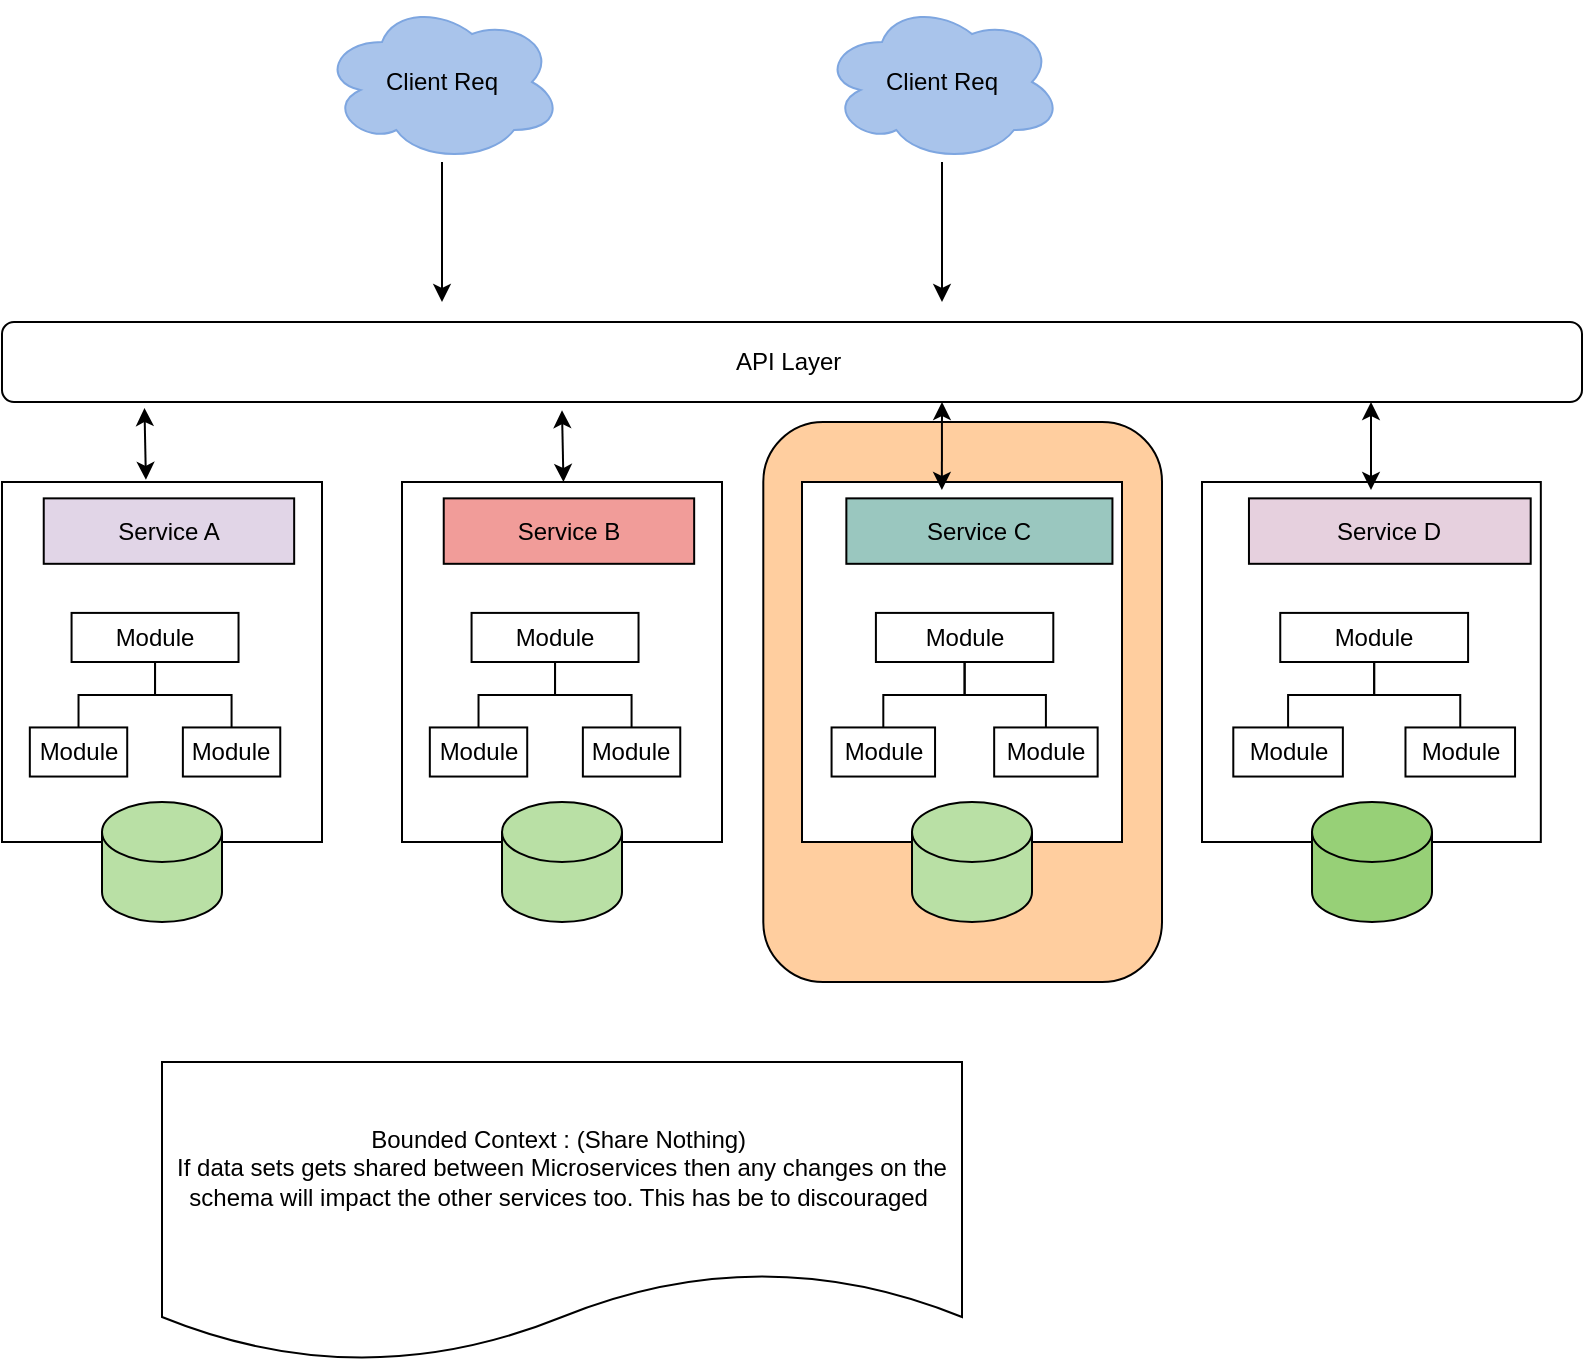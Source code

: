 <mxfile version="22.1.1" type="github">
  <diagram name="Page-1" id="h-Ne3Ox8bphOEvE_lwpQ">
    <mxGraphModel dx="1405" dy="554" grid="1" gridSize="10" guides="1" tooltips="1" connect="1" arrows="1" fold="1" page="1" pageScale="1" pageWidth="850" pageHeight="1100" math="0" shadow="0">
      <root>
        <mxCell id="0" />
        <mxCell id="1" parent="0" />
        <mxCell id="zenfmyOmmmWf0STnrFEn-1" value="API Layer&amp;nbsp;" style="rounded=1;whiteSpace=wrap;html=1;" vertex="1" parent="1">
          <mxGeometry x="40" y="200" width="790" height="40" as="geometry" />
        </mxCell>
        <mxCell id="zenfmyOmmmWf0STnrFEn-4" style="edgeStyle=orthogonalEdgeStyle;rounded=0;orthogonalLoop=1;jettySize=auto;html=1;" edge="1" parent="1" source="zenfmyOmmmWf0STnrFEn-3">
          <mxGeometry relative="1" as="geometry">
            <mxPoint x="260" y="190" as="targetPoint" />
          </mxGeometry>
        </mxCell>
        <mxCell id="zenfmyOmmmWf0STnrFEn-3" value="Client Req" style="ellipse;shape=cloud;whiteSpace=wrap;html=1;fillColor=#A9C4EB;strokeColor=#7EA6E0;" vertex="1" parent="1">
          <mxGeometry x="200" y="40" width="120" height="80" as="geometry" />
        </mxCell>
        <mxCell id="zenfmyOmmmWf0STnrFEn-6" style="edgeStyle=orthogonalEdgeStyle;rounded=0;orthogonalLoop=1;jettySize=auto;html=1;" edge="1" parent="1" source="zenfmyOmmmWf0STnrFEn-5">
          <mxGeometry relative="1" as="geometry">
            <mxPoint x="510" y="190" as="targetPoint" />
          </mxGeometry>
        </mxCell>
        <mxCell id="zenfmyOmmmWf0STnrFEn-5" value="Client Req" style="ellipse;shape=cloud;whiteSpace=wrap;html=1;fillColor=#A9C4EB;strokeColor=#7EA6E0;" vertex="1" parent="1">
          <mxGeometry x="450" y="40" width="120" height="80" as="geometry" />
        </mxCell>
        <mxCell id="zenfmyOmmmWf0STnrFEn-15" value="" style="group" vertex="1" connectable="0" parent="1">
          <mxGeometry x="40" y="280" width="160" height="180" as="geometry" />
        </mxCell>
        <mxCell id="zenfmyOmmmWf0STnrFEn-8" value="" style="rounded=0;whiteSpace=wrap;html=1;" vertex="1" parent="zenfmyOmmmWf0STnrFEn-15">
          <mxGeometry width="160" height="180" as="geometry" />
        </mxCell>
        <mxCell id="zenfmyOmmmWf0STnrFEn-7" value="Service A" style="rounded=0;whiteSpace=wrap;html=1;fillColor=#E1D5E7;" vertex="1" parent="zenfmyOmmmWf0STnrFEn-15">
          <mxGeometry x="20.87" y="8.182" width="125.217" height="32.727" as="geometry" />
        </mxCell>
        <UserObject label="Module" treeRoot="1" id="zenfmyOmmmWf0STnrFEn-12">
          <mxCell style="whiteSpace=wrap;html=1;align=center;treeFolding=1;treeMoving=1;newEdgeStyle={&quot;edgeStyle&quot;:&quot;elbowEdgeStyle&quot;,&quot;startArrow&quot;:&quot;none&quot;,&quot;endArrow&quot;:&quot;none&quot;};" vertex="1" parent="zenfmyOmmmWf0STnrFEn-15">
            <mxGeometry x="34.783" y="65.455" width="83.478" height="24.545" as="geometry" />
          </mxCell>
        </UserObject>
        <mxCell id="zenfmyOmmmWf0STnrFEn-13" value="Module" style="whiteSpace=wrap;html=1;align=center;verticalAlign=middle;treeFolding=1;treeMoving=1;newEdgeStyle={&quot;edgeStyle&quot;:&quot;elbowEdgeStyle&quot;,&quot;startArrow&quot;:&quot;none&quot;,&quot;endArrow&quot;:&quot;none&quot;};" vertex="1" parent="zenfmyOmmmWf0STnrFEn-15">
          <mxGeometry x="13.913" y="122.727" width="48.696" height="24.545" as="geometry" />
        </mxCell>
        <mxCell id="zenfmyOmmmWf0STnrFEn-10" value="" style="edgeStyle=elbowEdgeStyle;elbow=vertical;sourcePerimeterSpacing=0;targetPerimeterSpacing=0;startArrow=none;endArrow=none;rounded=0;curved=0;" edge="1" parent="zenfmyOmmmWf0STnrFEn-15" source="zenfmyOmmmWf0STnrFEn-12" target="zenfmyOmmmWf0STnrFEn-13">
          <mxGeometry relative="1" as="geometry" />
        </mxCell>
        <mxCell id="zenfmyOmmmWf0STnrFEn-14" value="Module" style="whiteSpace=wrap;html=1;align=center;verticalAlign=middle;treeFolding=1;treeMoving=1;newEdgeStyle={&quot;edgeStyle&quot;:&quot;elbowEdgeStyle&quot;,&quot;startArrow&quot;:&quot;none&quot;,&quot;endArrow&quot;:&quot;none&quot;};" vertex="1" parent="zenfmyOmmmWf0STnrFEn-15">
          <mxGeometry x="90.435" y="122.727" width="48.696" height="24.545" as="geometry" />
        </mxCell>
        <mxCell id="zenfmyOmmmWf0STnrFEn-11" value="" style="edgeStyle=elbowEdgeStyle;elbow=vertical;sourcePerimeterSpacing=0;targetPerimeterSpacing=0;startArrow=none;endArrow=none;rounded=0;curved=0;" edge="1" parent="zenfmyOmmmWf0STnrFEn-15" source="zenfmyOmmmWf0STnrFEn-12" target="zenfmyOmmmWf0STnrFEn-14">
          <mxGeometry relative="1" as="geometry" />
        </mxCell>
        <mxCell id="zenfmyOmmmWf0STnrFEn-16" value="" style="group" vertex="1" connectable="0" parent="1">
          <mxGeometry x="240" y="280" width="160" height="180" as="geometry" />
        </mxCell>
        <mxCell id="zenfmyOmmmWf0STnrFEn-17" value="" style="rounded=0;whiteSpace=wrap;html=1;" vertex="1" parent="zenfmyOmmmWf0STnrFEn-16">
          <mxGeometry width="160" height="180" as="geometry" />
        </mxCell>
        <mxCell id="zenfmyOmmmWf0STnrFEn-18" value="Service B" style="rounded=0;whiteSpace=wrap;html=1;fillColor=#F19C99;" vertex="1" parent="zenfmyOmmmWf0STnrFEn-16">
          <mxGeometry x="20.87" y="8.182" width="125.217" height="32.727" as="geometry" />
        </mxCell>
        <UserObject label="Module" treeRoot="1" id="zenfmyOmmmWf0STnrFEn-19">
          <mxCell style="whiteSpace=wrap;html=1;align=center;treeFolding=1;treeMoving=1;newEdgeStyle={&quot;edgeStyle&quot;:&quot;elbowEdgeStyle&quot;,&quot;startArrow&quot;:&quot;none&quot;,&quot;endArrow&quot;:&quot;none&quot;};" vertex="1" parent="zenfmyOmmmWf0STnrFEn-16">
            <mxGeometry x="34.783" y="65.455" width="83.478" height="24.545" as="geometry" />
          </mxCell>
        </UserObject>
        <mxCell id="zenfmyOmmmWf0STnrFEn-20" value="Module" style="whiteSpace=wrap;html=1;align=center;verticalAlign=middle;treeFolding=1;treeMoving=1;newEdgeStyle={&quot;edgeStyle&quot;:&quot;elbowEdgeStyle&quot;,&quot;startArrow&quot;:&quot;none&quot;,&quot;endArrow&quot;:&quot;none&quot;};" vertex="1" parent="zenfmyOmmmWf0STnrFEn-16">
          <mxGeometry x="13.913" y="122.727" width="48.696" height="24.545" as="geometry" />
        </mxCell>
        <mxCell id="zenfmyOmmmWf0STnrFEn-21" value="" style="edgeStyle=elbowEdgeStyle;elbow=vertical;sourcePerimeterSpacing=0;targetPerimeterSpacing=0;startArrow=none;endArrow=none;rounded=0;curved=0;" edge="1" parent="zenfmyOmmmWf0STnrFEn-16" source="zenfmyOmmmWf0STnrFEn-19" target="zenfmyOmmmWf0STnrFEn-20">
          <mxGeometry relative="1" as="geometry" />
        </mxCell>
        <mxCell id="zenfmyOmmmWf0STnrFEn-22" value="Module" style="whiteSpace=wrap;html=1;align=center;verticalAlign=middle;treeFolding=1;treeMoving=1;newEdgeStyle={&quot;edgeStyle&quot;:&quot;elbowEdgeStyle&quot;,&quot;startArrow&quot;:&quot;none&quot;,&quot;endArrow&quot;:&quot;none&quot;};" vertex="1" parent="zenfmyOmmmWf0STnrFEn-16">
          <mxGeometry x="90.435" y="122.727" width="48.696" height="24.545" as="geometry" />
        </mxCell>
        <mxCell id="zenfmyOmmmWf0STnrFEn-23" value="" style="edgeStyle=elbowEdgeStyle;elbow=vertical;sourcePerimeterSpacing=0;targetPerimeterSpacing=0;startArrow=none;endArrow=none;rounded=0;curved=0;" edge="1" parent="zenfmyOmmmWf0STnrFEn-16" source="zenfmyOmmmWf0STnrFEn-19" target="zenfmyOmmmWf0STnrFEn-22">
          <mxGeometry relative="1" as="geometry" />
        </mxCell>
        <mxCell id="zenfmyOmmmWf0STnrFEn-24" value="" style="group" vertex="1" connectable="0" parent="1">
          <mxGeometry x="440" y="280" width="180" height="250" as="geometry" />
        </mxCell>
        <mxCell id="zenfmyOmmmWf0STnrFEn-50" value="" style="rounded=1;whiteSpace=wrap;html=1;fillColor=#FFCE9F;" vertex="1" parent="zenfmyOmmmWf0STnrFEn-24">
          <mxGeometry x="-19.35" y="-30" width="199.35" height="280" as="geometry" />
        </mxCell>
        <mxCell id="zenfmyOmmmWf0STnrFEn-25" value="" style="rounded=0;whiteSpace=wrap;html=1;" vertex="1" parent="zenfmyOmmmWf0STnrFEn-24">
          <mxGeometry width="160" height="180" as="geometry" />
        </mxCell>
        <mxCell id="zenfmyOmmmWf0STnrFEn-26" value="Service C" style="rounded=0;whiteSpace=wrap;html=1;fillColor=#9AC7BF;" vertex="1" parent="zenfmyOmmmWf0STnrFEn-24">
          <mxGeometry x="22.174" y="8.182" width="133.043" height="32.727" as="geometry" />
        </mxCell>
        <UserObject label="Module" treeRoot="1" id="zenfmyOmmmWf0STnrFEn-27">
          <mxCell style="whiteSpace=wrap;html=1;align=center;treeFolding=1;treeMoving=1;newEdgeStyle={&quot;edgeStyle&quot;:&quot;elbowEdgeStyle&quot;,&quot;startArrow&quot;:&quot;none&quot;,&quot;endArrow&quot;:&quot;none&quot;};" vertex="1" parent="zenfmyOmmmWf0STnrFEn-24">
            <mxGeometry x="36.957" y="65.455" width="88.696" height="24.545" as="geometry" />
          </mxCell>
        </UserObject>
        <mxCell id="zenfmyOmmmWf0STnrFEn-28" value="Module" style="whiteSpace=wrap;html=1;align=center;verticalAlign=middle;treeFolding=1;treeMoving=1;newEdgeStyle={&quot;edgeStyle&quot;:&quot;elbowEdgeStyle&quot;,&quot;startArrow&quot;:&quot;none&quot;,&quot;endArrow&quot;:&quot;none&quot;};" vertex="1" parent="zenfmyOmmmWf0STnrFEn-24">
          <mxGeometry x="14.783" y="122.727" width="51.739" height="24.545" as="geometry" />
        </mxCell>
        <mxCell id="zenfmyOmmmWf0STnrFEn-29" value="" style="edgeStyle=elbowEdgeStyle;elbow=vertical;sourcePerimeterSpacing=0;targetPerimeterSpacing=0;startArrow=none;endArrow=none;rounded=0;curved=0;" edge="1" parent="zenfmyOmmmWf0STnrFEn-24" source="zenfmyOmmmWf0STnrFEn-27" target="zenfmyOmmmWf0STnrFEn-28">
          <mxGeometry relative="1" as="geometry" />
        </mxCell>
        <mxCell id="zenfmyOmmmWf0STnrFEn-30" value="Module" style="whiteSpace=wrap;html=1;align=center;verticalAlign=middle;treeFolding=1;treeMoving=1;newEdgeStyle={&quot;edgeStyle&quot;:&quot;elbowEdgeStyle&quot;,&quot;startArrow&quot;:&quot;none&quot;,&quot;endArrow&quot;:&quot;none&quot;};" vertex="1" parent="zenfmyOmmmWf0STnrFEn-24">
          <mxGeometry x="96.087" y="122.727" width="51.739" height="24.545" as="geometry" />
        </mxCell>
        <mxCell id="zenfmyOmmmWf0STnrFEn-31" value="" style="edgeStyle=elbowEdgeStyle;elbow=vertical;sourcePerimeterSpacing=0;targetPerimeterSpacing=0;startArrow=none;endArrow=none;rounded=0;curved=0;" edge="1" parent="zenfmyOmmmWf0STnrFEn-24" source="zenfmyOmmmWf0STnrFEn-27" target="zenfmyOmmmWf0STnrFEn-30">
          <mxGeometry relative="1" as="geometry" />
        </mxCell>
        <mxCell id="zenfmyOmmmWf0STnrFEn-33" value="" style="group" vertex="1" connectable="0" parent="1">
          <mxGeometry x="640" y="280" width="180" height="180" as="geometry" />
        </mxCell>
        <mxCell id="zenfmyOmmmWf0STnrFEn-34" value="" style="rounded=0;whiteSpace=wrap;html=1;" vertex="1" parent="zenfmyOmmmWf0STnrFEn-33">
          <mxGeometry width="169.412" height="180" as="geometry" />
        </mxCell>
        <mxCell id="zenfmyOmmmWf0STnrFEn-35" value="Service D" style="rounded=0;whiteSpace=wrap;html=1;fillColor=#E6D0DE;" vertex="1" parent="zenfmyOmmmWf0STnrFEn-33">
          <mxGeometry x="23.478" y="8.182" width="140.87" height="32.727" as="geometry" />
        </mxCell>
        <UserObject label="Module" treeRoot="1" id="zenfmyOmmmWf0STnrFEn-36">
          <mxCell style="whiteSpace=wrap;html=1;align=center;treeFolding=1;treeMoving=1;newEdgeStyle={&quot;edgeStyle&quot;:&quot;elbowEdgeStyle&quot;,&quot;startArrow&quot;:&quot;none&quot;,&quot;endArrow&quot;:&quot;none&quot;};" vertex="1" parent="zenfmyOmmmWf0STnrFEn-33">
            <mxGeometry x="39.13" y="65.455" width="93.913" height="24.545" as="geometry" />
          </mxCell>
        </UserObject>
        <mxCell id="zenfmyOmmmWf0STnrFEn-37" value="Module" style="whiteSpace=wrap;html=1;align=center;verticalAlign=middle;treeFolding=1;treeMoving=1;newEdgeStyle={&quot;edgeStyle&quot;:&quot;elbowEdgeStyle&quot;,&quot;startArrow&quot;:&quot;none&quot;,&quot;endArrow&quot;:&quot;none&quot;};" vertex="1" parent="zenfmyOmmmWf0STnrFEn-33">
          <mxGeometry x="15.652" y="122.727" width="54.783" height="24.545" as="geometry" />
        </mxCell>
        <mxCell id="zenfmyOmmmWf0STnrFEn-38" value="" style="edgeStyle=elbowEdgeStyle;elbow=vertical;sourcePerimeterSpacing=0;targetPerimeterSpacing=0;startArrow=none;endArrow=none;rounded=0;curved=0;" edge="1" parent="zenfmyOmmmWf0STnrFEn-33" source="zenfmyOmmmWf0STnrFEn-36" target="zenfmyOmmmWf0STnrFEn-37">
          <mxGeometry relative="1" as="geometry" />
        </mxCell>
        <mxCell id="zenfmyOmmmWf0STnrFEn-39" value="Module" style="whiteSpace=wrap;html=1;align=center;verticalAlign=middle;treeFolding=1;treeMoving=1;newEdgeStyle={&quot;edgeStyle&quot;:&quot;elbowEdgeStyle&quot;,&quot;startArrow&quot;:&quot;none&quot;,&quot;endArrow&quot;:&quot;none&quot;};" vertex="1" parent="zenfmyOmmmWf0STnrFEn-33">
          <mxGeometry x="101.739" y="122.727" width="54.783" height="24.545" as="geometry" />
        </mxCell>
        <mxCell id="zenfmyOmmmWf0STnrFEn-40" value="" style="edgeStyle=elbowEdgeStyle;elbow=vertical;sourcePerimeterSpacing=0;targetPerimeterSpacing=0;startArrow=none;endArrow=none;rounded=0;curved=0;" edge="1" parent="zenfmyOmmmWf0STnrFEn-33" source="zenfmyOmmmWf0STnrFEn-36" target="zenfmyOmmmWf0STnrFEn-39">
          <mxGeometry relative="1" as="geometry" />
        </mxCell>
        <mxCell id="zenfmyOmmmWf0STnrFEn-41" value="" style="endArrow=classic;startArrow=classic;html=1;rounded=0;entryX=0.137;entryY=1.075;entryDx=0;entryDy=0;entryPerimeter=0;exitX=0.681;exitY=-0.006;exitDx=0;exitDy=0;exitPerimeter=0;" edge="1" parent="1">
          <mxGeometry width="50" height="50" relative="1" as="geometry">
            <mxPoint x="111.96" y="278.92" as="sourcePoint" />
            <mxPoint x="111.23" y="243" as="targetPoint" />
          </mxGeometry>
        </mxCell>
        <mxCell id="zenfmyOmmmWf0STnrFEn-43" value="" style="endArrow=classic;startArrow=classic;html=1;rounded=0;entryX=0.137;entryY=1.075;entryDx=0;entryDy=0;entryPerimeter=0;exitX=0.681;exitY=-0.006;exitDx=0;exitDy=0;exitPerimeter=0;" edge="1" parent="1">
          <mxGeometry width="50" height="50" relative="1" as="geometry">
            <mxPoint x="320.73" y="280.0" as="sourcePoint" />
            <mxPoint x="320" y="244.08" as="targetPoint" />
          </mxGeometry>
        </mxCell>
        <mxCell id="zenfmyOmmmWf0STnrFEn-44" value="" style="endArrow=classic;startArrow=classic;html=1;rounded=0;exitX=0.359;exitY=-0.128;exitDx=0;exitDy=0;exitPerimeter=0;" edge="1" parent="1" source="zenfmyOmmmWf0STnrFEn-26">
          <mxGeometry width="50" height="50" relative="1" as="geometry">
            <mxPoint x="330.73" y="290.0" as="sourcePoint" />
            <mxPoint x="510" y="240" as="targetPoint" />
          </mxGeometry>
        </mxCell>
        <mxCell id="zenfmyOmmmWf0STnrFEn-45" value="" style="endArrow=classic;startArrow=classic;html=1;rounded=0;exitX=0.359;exitY=-0.128;exitDx=0;exitDy=0;exitPerimeter=0;" edge="1" parent="1">
          <mxGeometry width="50" height="50" relative="1" as="geometry">
            <mxPoint x="724.5" y="284" as="sourcePoint" />
            <mxPoint x="724.5" y="240" as="targetPoint" />
          </mxGeometry>
        </mxCell>
        <mxCell id="zenfmyOmmmWf0STnrFEn-46" value="" style="shape=cylinder3;whiteSpace=wrap;html=1;boundedLbl=1;backgroundOutline=1;size=15;fillColor=#B9E0A5;" vertex="1" parent="1">
          <mxGeometry x="90" y="440" width="60" height="60" as="geometry" />
        </mxCell>
        <mxCell id="zenfmyOmmmWf0STnrFEn-47" value="" style="shape=cylinder3;whiteSpace=wrap;html=1;boundedLbl=1;backgroundOutline=1;size=15;fillColor=#B9E0A5;" vertex="1" parent="1">
          <mxGeometry x="290" y="440" width="60" height="60" as="geometry" />
        </mxCell>
        <mxCell id="zenfmyOmmmWf0STnrFEn-48" value="" style="shape=cylinder3;whiteSpace=wrap;html=1;boundedLbl=1;backgroundOutline=1;size=15;fillColor=#B9E0A5;" vertex="1" parent="1">
          <mxGeometry x="495" y="440" width="60" height="60" as="geometry" />
        </mxCell>
        <mxCell id="zenfmyOmmmWf0STnrFEn-49" value="" style="shape=cylinder3;whiteSpace=wrap;html=1;boundedLbl=1;backgroundOutline=1;size=15;fillColor=#97D077;" vertex="1" parent="1">
          <mxGeometry x="695" y="440" width="60" height="60" as="geometry" />
        </mxCell>
        <mxCell id="zenfmyOmmmWf0STnrFEn-51" value="Bounded Context : (Share Nothing)&amp;nbsp;&lt;br&gt;If data sets gets shared between Microservices then any changes on the schema will impact the other services too. This has be to discouraged&amp;nbsp;" style="shape=document;whiteSpace=wrap;html=1;boundedLbl=1;" vertex="1" parent="1">
          <mxGeometry x="120" y="570" width="400" height="150" as="geometry" />
        </mxCell>
      </root>
    </mxGraphModel>
  </diagram>
</mxfile>
